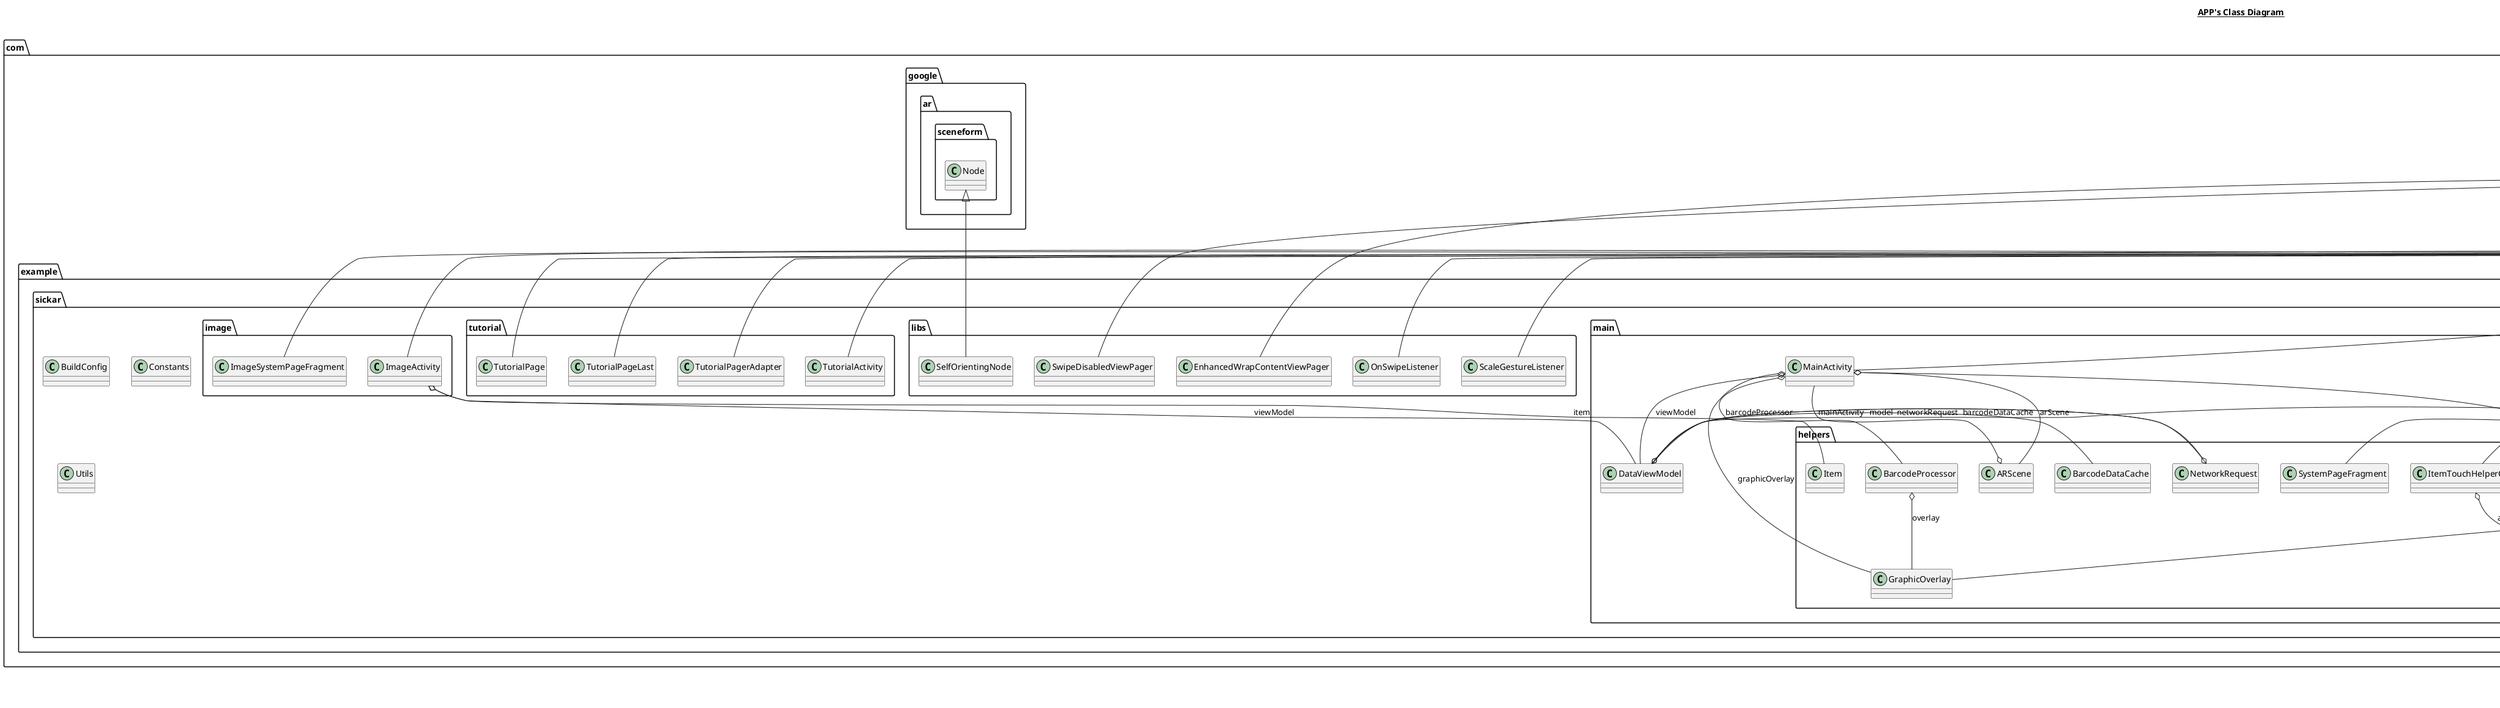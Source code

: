 @startuml

title __APP's Class Diagram__\n

  namespace com.example.sickar {
    class com.example.sickar.BuildConfig {
    }
  }
  

  namespace com.example.sickar {
    class com.example.sickar.Constants {
    }
  }
  

  namespace com.example.sickar {
    class com.example.sickar.Utils {
    }
  }
  

  namespace com.example.sickar {
    namespace image {
      class com.example.sickar.image.ImageActivity {
      }
    }
  }
  

  namespace com.example.sickar {
    namespace image {
      class com.example.sickar.image.ImageSystemPageFragment {
      }
    }
  }
  

  namespace com.example.sickar {
    namespace libs {
      class com.example.sickar.libs.EnhancedWrapContentViewPager {
      }
    }
  }
  

  namespace com.example.sickar {
    namespace libs {
      class com.example.sickar.libs.OnSwipeListener {
      }
    }
  }
  

  namespace com.example.sickar {
    namespace libs {
      class com.example.sickar.libs.ScaleGestureListener {
      }
    }
  }
  

  namespace com.example.sickar {
    namespace libs {
      class com.example.sickar.libs.SelfOrientingNode {
      }
    }
  }
  

  namespace com.example.sickar {
    namespace libs {
      class com.example.sickar.libs.SwipeDisabledViewPager {
      }
    }
  }
  

  namespace com.example.sickar {
    namespace main {
      class com.example.sickar.main.DataViewModel {
      }
    }
  }
  

  namespace com.example.sickar {
    namespace main {
      class com.example.sickar.main.MainActivity {
      }
    }
  }
  

  namespace com.example.sickar {
    namespace main {
      namespace adapters {
        class com.example.sickar.main.adapters.ItemRecyclerViewAdapter {
        }
      }
    }
  }
  

  namespace com.example.sickar {
    namespace main {
      namespace adapters {
        class com.example.sickar.main.adapters.SystemsPagerAdapter {
        }
      }
    }
  }
  

  namespace com.example.sickar {
    namespace main {
      namespace helpers {
        class com.example.sickar.main.helpers.ARScene {
        }
      }
    }
  }
  

  namespace com.example.sickar {
    namespace main {
      namespace helpers {
        class com.example.sickar.main.helpers.BarcodeDataCache {
        }
      }
    }
  }
  

  namespace com.example.sickar {
    namespace main {
      namespace helpers {
        class com.example.sickar.main.helpers.BarcodeProcessor {
        }
      }
    }
  }
  

  namespace com.example.sickar {
    namespace main {
      namespace helpers {
        class com.example.sickar.main.helpers.GraphicOverlay {
        }
      }
    }
  }
  

  namespace com.example.sickar {
    namespace main {
      namespace helpers {
        class com.example.sickar.main.helpers.Item {
        }
      }
    }
  }
  

  namespace com.example.sickar {
    namespace main {
      namespace helpers {
        class com.example.sickar.main.helpers.ItemTouchHelperCallback {
        }
      }
    }
  }
  

  namespace com.example.sickar {
    namespace main {
      namespace helpers {
        class com.example.sickar.main.helpers.NetworkRequest {
        }
      }
    }
  }
  

  namespace com.example.sickar {
    namespace main {
      namespace helpers {
        class com.example.sickar.main.helpers.SystemPageFragment {
        }
      }
    }
  }
  

  namespace com.example.sickar {
    namespace tutorial {
      class com.example.sickar.tutorial.TutorialActivity {
      }
    }
  }
  

  namespace com.example.sickar {
    namespace tutorial {
      class com.example.sickar.tutorial.TutorialPage {
      }
    }
  }
  

  namespace com.example.sickar {
    namespace tutorial {
      class com.example.sickar.tutorial.TutorialPageLast {
      }
    }
  }
  

  namespace com.example.sickar {
    namespace tutorial {
      class com.example.sickar.tutorial.TutorialPagerAdapter {
      }
    }
  }
  

  com.example.sickar.image.ImageActivity -up-|> androidx.appcompat.app.AppCompatActivity
  com.example.sickar.image.ImageActivity o-- com.example.sickar.main.helpers.Item : item
  com.example.sickar.image.ImageActivity o-- com.example.sickar.main.DataViewModel : viewModel
  com.example.sickar.image.ImageSystemPageFragment -up-|> androidx.fragment.app.Fragment
  com.example.sickar.libs.EnhancedWrapContentViewPager -up-|> androidx.viewpager.widget.ViewPager
  com.example.sickar.libs.OnSwipeListener -up-|> android.view.GestureDetector.SimpleOnGestureListener
  com.example.sickar.libs.ScaleGestureListener -up-|> android.view.ScaleGestureDetector.SimpleOnScaleGestureListener
  com.example.sickar.libs.SelfOrientingNode -up-|> com.google.ar.sceneform.Node
  com.example.sickar.libs.SwipeDisabledViewPager -up-|> androidx.viewpager.widget.ViewPager
  com.example.sickar.main.DataViewModel -up-|> androidx.lifecycle.AndroidViewModel
  com.example.sickar.main.DataViewModel o-- com.example.sickar.main.helpers.BarcodeDataCache : barcodeDataCache
  com.example.sickar.main.DataViewModel o-- com.example.sickar.main.helpers.NetworkRequest : networkRequest
  com.example.sickar.main.MainActivity -up-|> androidx.appcompat.app.AppCompatActivity
  com.example.sickar.main.MainActivity o-- com.example.sickar.main.helpers.ARScene : arScene
  com.example.sickar.main.MainActivity o-- com.example.sickar.main.helpers.BarcodeProcessor : barcodeProcessor
  com.example.sickar.main.MainActivity o-- com.example.sickar.main.helpers.GraphicOverlay : graphicOverlay
  com.example.sickar.main.MainActivity o-- com.example.sickar.main.adapters.ItemRecyclerViewAdapter : recyclerViewAdapter
  com.example.sickar.main.MainActivity o-- com.example.sickar.main.DataViewModel : viewModel
  com.example.sickar.main.adapters.ItemRecyclerViewAdapter -up-|> androidx.recyclerview.widget.RecyclerView.Adapter
  com.example.sickar.main.adapters.SystemsPagerAdapter -up-|> androidx.fragment.app.FragmentPagerAdapter
  com.example.sickar.main.helpers.ARScene o-- com.example.sickar.main.MainActivity : mainActivity
  com.example.sickar.main.helpers.BarcodeProcessor o-- com.example.sickar.main.helpers.GraphicOverlay : overlay
  com.example.sickar.main.helpers.GraphicOverlay -up-|> android.view.View
  com.example.sickar.main.helpers.ItemTouchHelperCallback -up-|> androidx.recyclerview.widget.ItemTouchHelper.Callback
  com.example.sickar.main.helpers.ItemTouchHelperCallback o-- com.example.sickar.main.adapters.ItemRecyclerViewAdapter : adapter
  com.example.sickar.main.helpers.NetworkRequest o-- com.example.sickar.main.DataViewModel : model
  com.example.sickar.main.helpers.SystemPageFragment -up-|> androidx.fragment.app.Fragment
  com.example.sickar.tutorial.TutorialActivity -up-|> androidx.appcompat.app.AppCompatActivity
  com.example.sickar.tutorial.TutorialPage -up-|> androidx.fragment.app.Fragment
  com.example.sickar.tutorial.TutorialPageLast -up-|> androidx.fragment.app.Fragment
  com.example.sickar.tutorial.TutorialPagerAdapter -up-|> androidx.fragment.app.FragmentPagerAdapter


right footer


PlantUML diagram generated by SketchIt! (https://bitbucket.org/pmesmeur/sketch.it)
For more information about this tool, please contact philippe.mesmeur@gmail.com
endfooter

@enduml
